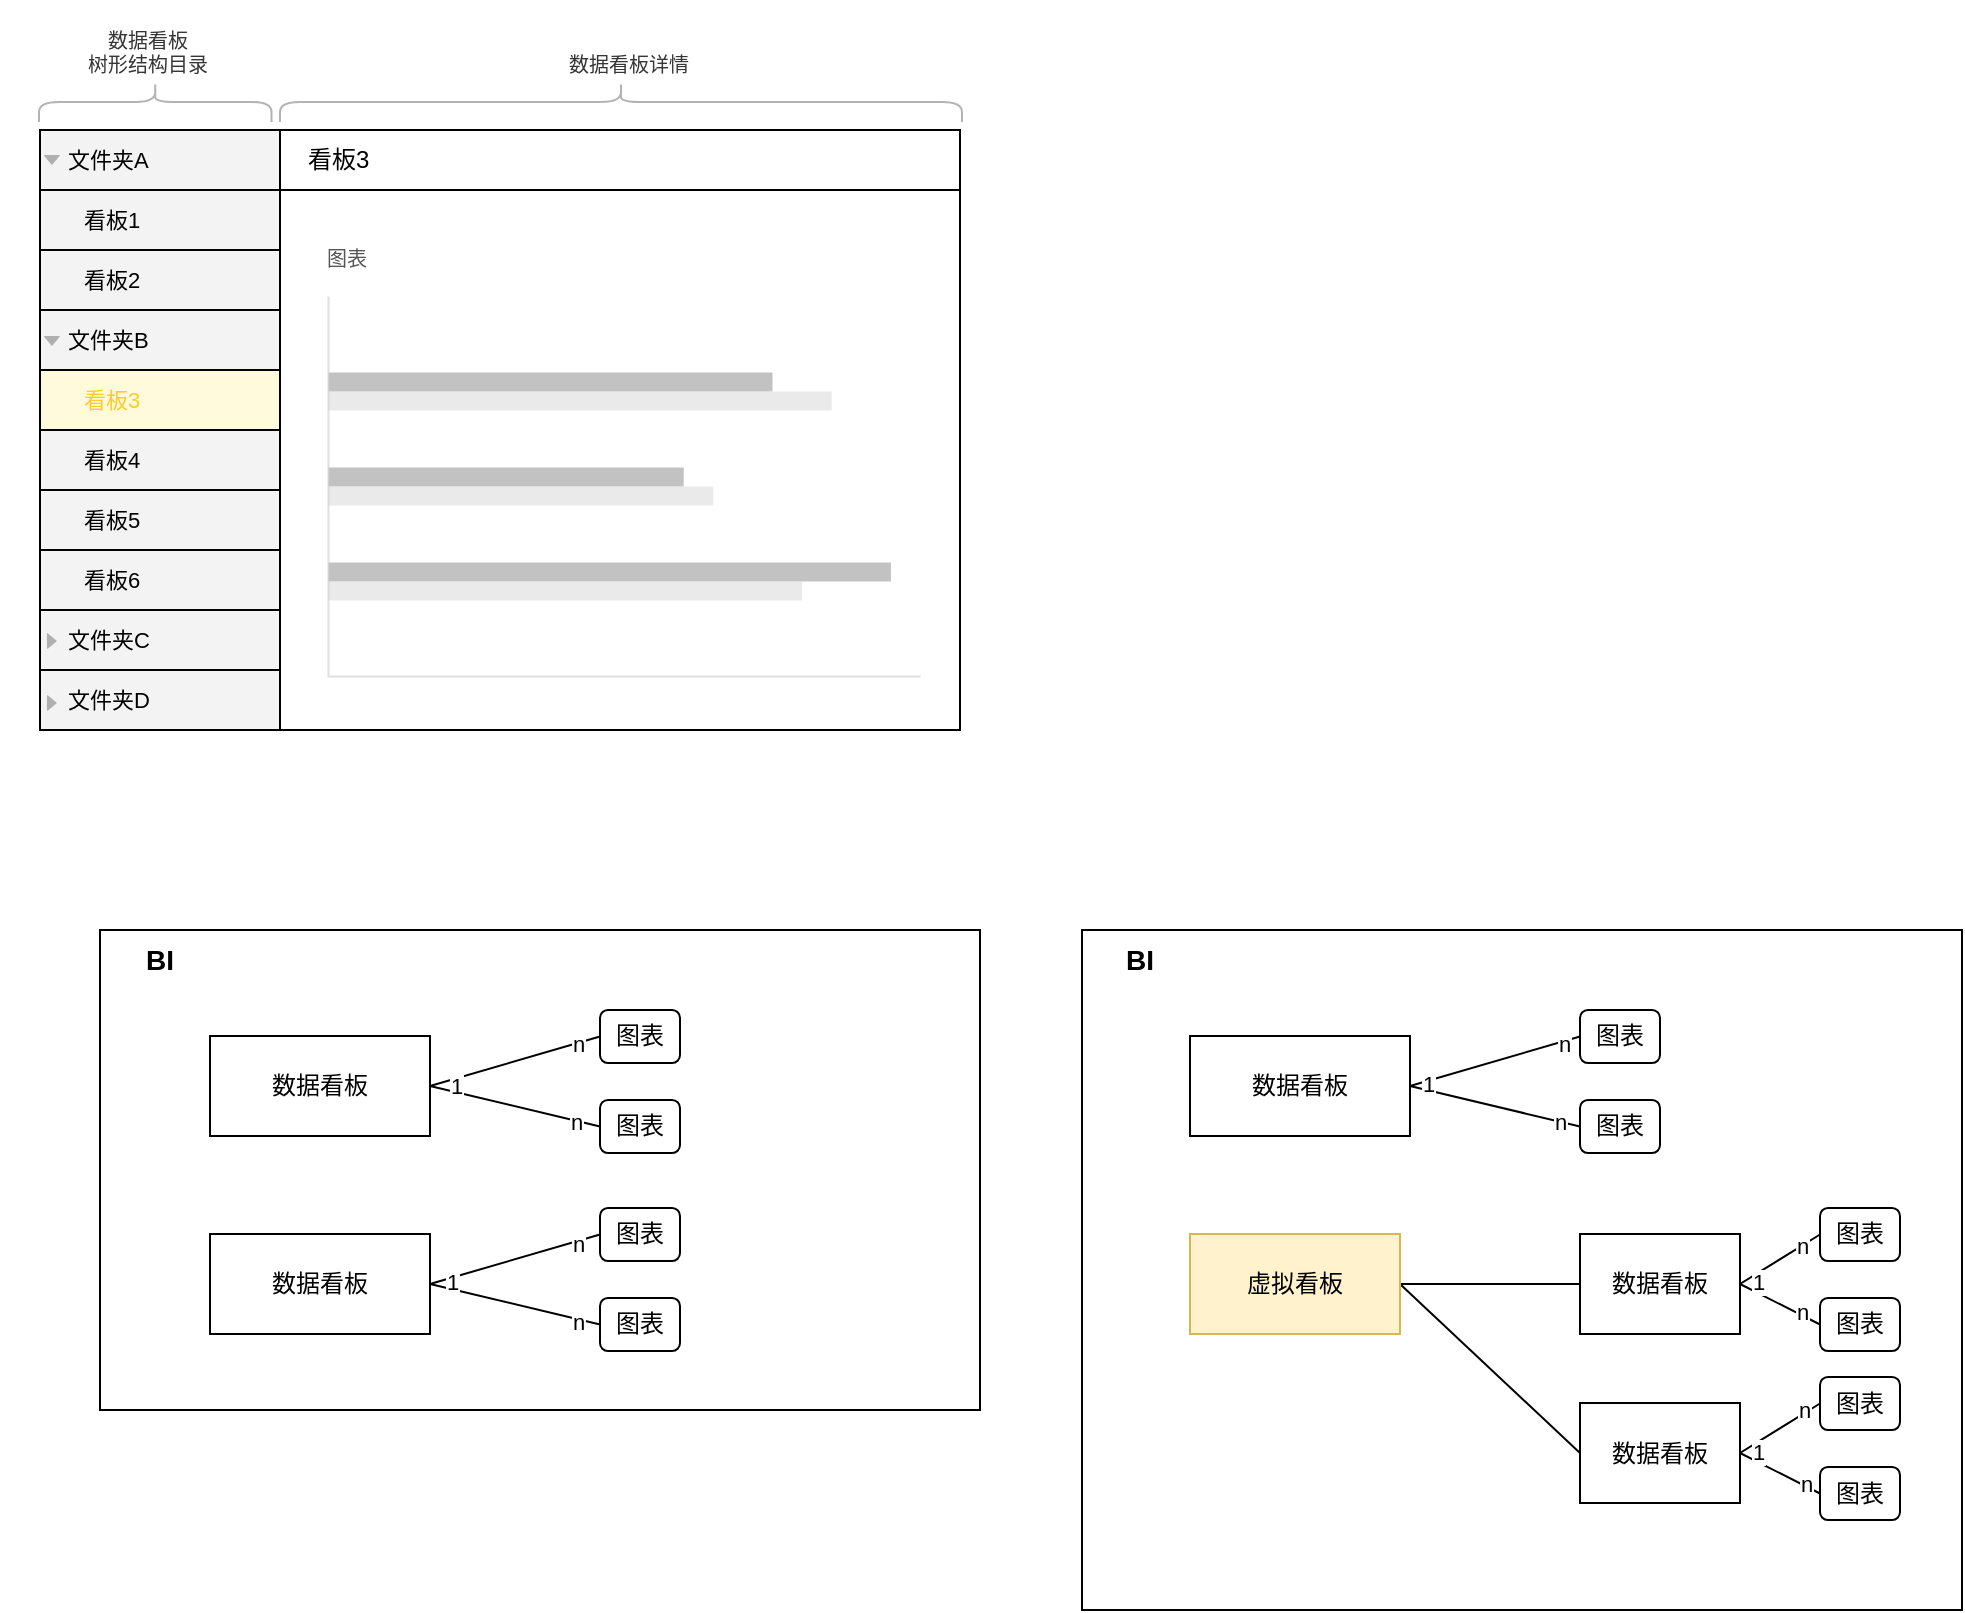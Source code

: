 <mxfile version="24.7.8">
  <diagram name="第 1 页" id="zlOiqVQvwRABKMJe_wMJ">
    <mxGraphModel dx="967" dy="541" grid="1" gridSize="10" guides="1" tooltips="1" connect="1" arrows="1" fold="1" page="1" pageScale="1" pageWidth="827" pageHeight="1169" math="0" shadow="0">
      <root>
        <mxCell id="0" />
        <mxCell id="1" parent="0" />
        <mxCell id="h7WIi_DsQQgCkxApf44P-24" value="" style="rounded=0;whiteSpace=wrap;html=1;" vertex="1" parent="1">
          <mxGeometry x="110" y="500" width="440" height="240" as="geometry" />
        </mxCell>
        <mxCell id="qJo_SdbEoeLukXndjE-c-46" value="" style="group" parent="1" vertex="1" connectable="0">
          <mxGeometry x="60" y="35" width="500" height="380" as="geometry" />
        </mxCell>
        <mxCell id="qJo_SdbEoeLukXndjE-c-45" value="" style="rounded=0;whiteSpace=wrap;html=1;strokeColor=none;" parent="qJo_SdbEoeLukXndjE-c-46" vertex="1">
          <mxGeometry width="500" height="380" as="geometry" />
        </mxCell>
        <mxCell id="qJo_SdbEoeLukXndjE-c-18" value="" style="whiteSpace=wrap;html=1;strokeColor=#000000;" parent="qJo_SdbEoeLukXndjE-c-46" vertex="1">
          <mxGeometry x="140" y="65" width="340" height="300" as="geometry" />
        </mxCell>
        <mxCell id="qJo_SdbEoeLukXndjE-c-19" value="看板3" style="rounded=0;whiteSpace=wrap;html=1;align=left;spacingLeft=12;strokeColor=#000000;" parent="qJo_SdbEoeLukXndjE-c-46" vertex="1">
          <mxGeometry x="140" y="65" width="340" height="30" as="geometry" />
        </mxCell>
        <mxCell id="qJo_SdbEoeLukXndjE-c-1" value="文件夹A" style="rounded=0;whiteSpace=wrap;html=1;align=left;spacingLeft=12;fillColor=#f3f3f3;fontSize=11;" parent="qJo_SdbEoeLukXndjE-c-46" vertex="1">
          <mxGeometry x="20" y="65" width="120" height="30" as="geometry" />
        </mxCell>
        <mxCell id="qJo_SdbEoeLukXndjE-c-2" value="看板1" style="rounded=0;whiteSpace=wrap;html=1;align=left;spacingLeft=20;fillColor=#f3f3f3;fontSize=11;" parent="qJo_SdbEoeLukXndjE-c-46" vertex="1">
          <mxGeometry x="20" y="95" width="120" height="30" as="geometry" />
        </mxCell>
        <mxCell id="qJo_SdbEoeLukXndjE-c-4" value="看板2" style="rounded=0;whiteSpace=wrap;html=1;align=left;spacingLeft=20;fillColor=#f3f3f3;fontSize=11;" parent="qJo_SdbEoeLukXndjE-c-46" vertex="1">
          <mxGeometry x="20" y="125" width="120" height="30" as="geometry" />
        </mxCell>
        <mxCell id="qJo_SdbEoeLukXndjE-c-5" value="文件夹B" style="rounded=0;whiteSpace=wrap;html=1;align=left;spacingLeft=12;fillColor=#f3f3f3;fontSize=11;" parent="qJo_SdbEoeLukXndjE-c-46" vertex="1">
          <mxGeometry x="20" y="155" width="120" height="30" as="geometry" />
        </mxCell>
        <mxCell id="qJo_SdbEoeLukXndjE-c-6" value="看板3" style="rounded=0;whiteSpace=wrap;html=1;align=left;spacingLeft=20;fillColor=#FFFADB;fontColor=#FFCC26;fontSize=11;" parent="qJo_SdbEoeLukXndjE-c-46" vertex="1">
          <mxGeometry x="20" y="185" width="120" height="30" as="geometry" />
        </mxCell>
        <mxCell id="qJo_SdbEoeLukXndjE-c-7" value="看板4" style="rounded=0;whiteSpace=wrap;html=1;align=left;spacingLeft=20;fillColor=#f3f3f3;fontSize=11;" parent="qJo_SdbEoeLukXndjE-c-46" vertex="1">
          <mxGeometry x="20" y="215" width="120" height="30" as="geometry" />
        </mxCell>
        <mxCell id="qJo_SdbEoeLukXndjE-c-8" value="看板5" style="rounded=0;whiteSpace=wrap;html=1;align=left;spacingLeft=20;fillColor=#f3f3f3;fontSize=11;" parent="qJo_SdbEoeLukXndjE-c-46" vertex="1">
          <mxGeometry x="20" y="245" width="120" height="30" as="geometry" />
        </mxCell>
        <mxCell id="qJo_SdbEoeLukXndjE-c-9" value="" style="strokeWidth=2;html=1;shape=mxgraph.flowchart.extract_or_measurement;whiteSpace=wrap;fillStyle=solid;fillColor=#B0B0B0;strokeColor=none;rotation=-180;" parent="qJo_SdbEoeLukXndjE-c-46" vertex="1">
          <mxGeometry x="22" y="77.5" width="7.92" height="5" as="geometry" />
        </mxCell>
        <mxCell id="qJo_SdbEoeLukXndjE-c-12" value="" style="strokeWidth=2;html=1;shape=mxgraph.flowchart.extract_or_measurement;whiteSpace=wrap;fillStyle=solid;fillColor=#B0B0B0;strokeColor=none;rotation=-180;" parent="qJo_SdbEoeLukXndjE-c-46" vertex="1">
          <mxGeometry x="22" y="168" width="7.92" height="5" as="geometry" />
        </mxCell>
        <mxCell id="qJo_SdbEoeLukXndjE-c-13" value="看板6" style="rounded=0;whiteSpace=wrap;html=1;align=left;spacingLeft=20;fillColor=#f3f3f3;fontSize=11;" parent="qJo_SdbEoeLukXndjE-c-46" vertex="1">
          <mxGeometry x="20" y="275" width="120" height="30" as="geometry" />
        </mxCell>
        <mxCell id="qJo_SdbEoeLukXndjE-c-14" value="文件夹C" style="rounded=0;whiteSpace=wrap;html=1;align=left;spacingLeft=12;fillColor=#f3f3f3;fontSize=11;" parent="qJo_SdbEoeLukXndjE-c-46" vertex="1">
          <mxGeometry x="20" y="305" width="120" height="30" as="geometry" />
        </mxCell>
        <mxCell id="qJo_SdbEoeLukXndjE-c-15" value="文件夹D" style="rounded=0;whiteSpace=wrap;html=1;align=left;spacingLeft=12;fillColor=#f3f3f3;fontSize=11;" parent="qJo_SdbEoeLukXndjE-c-46" vertex="1">
          <mxGeometry x="20" y="335" width="120" height="30" as="geometry" />
        </mxCell>
        <mxCell id="qJo_SdbEoeLukXndjE-c-16" value="" style="strokeWidth=2;html=1;shape=mxgraph.flowchart.extract_or_measurement;whiteSpace=wrap;fillStyle=solid;fillColor=#B0B0B0;strokeColor=none;rotation=90;" parent="qJo_SdbEoeLukXndjE-c-46" vertex="1">
          <mxGeometry x="22" y="318" width="7.92" height="5" as="geometry" />
        </mxCell>
        <mxCell id="qJo_SdbEoeLukXndjE-c-17" value="" style="strokeWidth=2;html=1;shape=mxgraph.flowchart.extract_or_measurement;whiteSpace=wrap;fillStyle=solid;fillColor=#B0B0B0;strokeColor=none;rotation=90;" parent="qJo_SdbEoeLukXndjE-c-46" vertex="1">
          <mxGeometry x="22" y="349" width="7.92" height="5" as="geometry" />
        </mxCell>
        <mxCell id="qJo_SdbEoeLukXndjE-c-20" value="" style="verticalLabelPosition=bottom;shadow=0;dashed=0;align=center;html=1;verticalAlign=top;strokeWidth=0.5;shape=mxgraph.mockup.graphics.barChart;strokeColor=none;strokeColor2=none;strokeColor3=#cccccc;fillColor2=#999999;fillColor3=#dddddd;opacity=60;" parent="qJo_SdbEoeLukXndjE-c-46" vertex="1">
          <mxGeometry x="164" y="148" width="296" height="190" as="geometry" />
        </mxCell>
        <mxCell id="qJo_SdbEoeLukXndjE-c-36" value="" style="shape=curlyBracket;whiteSpace=wrap;html=1;rounded=1;flipH=1;labelPosition=right;verticalLabelPosition=middle;align=left;verticalAlign=middle;rotation=-90;strokeColor=#B3B3B3;" parent="qJo_SdbEoeLukXndjE-c-46" vertex="1">
          <mxGeometry x="300.5" y="-119.5" width="20" height="341" as="geometry" />
        </mxCell>
        <mxCell id="qJo_SdbEoeLukXndjE-c-37" value="数据看板详情" style="text;html=1;align=center;verticalAlign=middle;whiteSpace=wrap;rounded=0;fontColor=#363636;fontSize=10;" parent="qJo_SdbEoeLukXndjE-c-46" vertex="1">
          <mxGeometry x="275" y="17" width="79" height="30" as="geometry" />
        </mxCell>
        <mxCell id="qJo_SdbEoeLukXndjE-c-38" value="数据看板&lt;div style=&quot;font-size: 10px;&quot;&gt;树形结构目录&lt;/div&gt;" style="text;html=1;align=center;verticalAlign=middle;whiteSpace=wrap;rounded=0;fontColor=#363636;fontSize=10;" parent="qJo_SdbEoeLukXndjE-c-46" vertex="1">
          <mxGeometry x="34" y="11" width="80" height="30" as="geometry" />
        </mxCell>
        <mxCell id="qJo_SdbEoeLukXndjE-c-40" value="" style="shape=curlyBracket;whiteSpace=wrap;html=1;rounded=1;flipH=1;labelPosition=right;verticalLabelPosition=middle;align=left;verticalAlign=middle;rotation=-90;strokeColor=#B3B3B3;" parent="qJo_SdbEoeLukXndjE-c-46" vertex="1">
          <mxGeometry x="67.63" y="-7.12" width="20" height="116.25" as="geometry" />
        </mxCell>
        <mxCell id="qJo_SdbEoeLukXndjE-c-43" value="图表" style="text;html=1;align=center;verticalAlign=middle;resizable=0;points=[];autosize=1;strokeColor=none;fillColor=none;fontSize=10;fontColor=#555555;" parent="qJo_SdbEoeLukXndjE-c-46" vertex="1">
          <mxGeometry x="153" y="114" width="40" height="30" as="geometry" />
        </mxCell>
        <mxCell id="h7WIi_DsQQgCkxApf44P-7" style="rounded=0;orthogonalLoop=1;jettySize=auto;html=1;exitX=1;exitY=0.5;exitDx=0;exitDy=0;entryX=0;entryY=0.5;entryDx=0;entryDy=0;endArrow=none;endFill=0;" edge="1" parent="1" source="h7WIi_DsQQgCkxApf44P-14" target="h7WIi_DsQQgCkxApf44P-18">
          <mxGeometry relative="1" as="geometry">
            <mxPoint x="280" y="580" as="sourcePoint" />
            <mxPoint x="360.0" y="608" as="targetPoint" />
          </mxGeometry>
        </mxCell>
        <mxCell id="h7WIi_DsQQgCkxApf44P-52" value="n" style="edgeLabel;html=1;align=center;verticalAlign=middle;resizable=0;points=[];" vertex="1" connectable="0" parent="h7WIi_DsQQgCkxApf44P-7">
          <mxGeometry x="0.722" relative="1" as="geometry">
            <mxPoint as="offset" />
          </mxGeometry>
        </mxCell>
        <mxCell id="h7WIi_DsQQgCkxApf44P-5" style="rounded=0;orthogonalLoop=1;jettySize=auto;html=1;exitX=1;exitY=0.5;exitDx=0;exitDy=0;entryX=0;entryY=0.5;entryDx=0;entryDy=0;endArrow=none;endFill=0;" edge="1" parent="1" source="h7WIi_DsQQgCkxApf44P-14" target="h7WIi_DsQQgCkxApf44P-17">
          <mxGeometry relative="1" as="geometry">
            <mxPoint x="280" y="580" as="sourcePoint" />
            <mxPoint x="360.0" y="555" as="targetPoint" />
          </mxGeometry>
        </mxCell>
        <mxCell id="h7WIi_DsQQgCkxApf44P-51" value="n" style="edgeLabel;html=1;align=center;verticalAlign=middle;resizable=0;points=[];" vertex="1" connectable="0" parent="h7WIi_DsQQgCkxApf44P-5">
          <mxGeometry x="0.743" relative="1" as="geometry">
            <mxPoint as="offset" />
          </mxGeometry>
        </mxCell>
        <mxCell id="h7WIi_DsQQgCkxApf44P-56" value="1" style="edgeLabel;html=1;align=center;verticalAlign=middle;resizable=0;points=[];" vertex="1" connectable="0" parent="h7WIi_DsQQgCkxApf44P-5">
          <mxGeometry x="-0.73" y="-3" relative="1" as="geometry">
            <mxPoint as="offset" />
          </mxGeometry>
        </mxCell>
        <mxCell id="h7WIi_DsQQgCkxApf44P-14" value="数据看板" style="html=1;whiteSpace=wrap;" vertex="1" parent="1">
          <mxGeometry x="165" y="553" width="110" height="50" as="geometry" />
        </mxCell>
        <mxCell id="h7WIi_DsQQgCkxApf44P-17" value="图表" style="rounded=1;whiteSpace=wrap;html=1;" vertex="1" parent="1">
          <mxGeometry x="360" y="540" width="40" height="26.5" as="geometry" />
        </mxCell>
        <mxCell id="h7WIi_DsQQgCkxApf44P-18" value="图表" style="rounded=1;whiteSpace=wrap;html=1;" vertex="1" parent="1">
          <mxGeometry x="360" y="585" width="40" height="26.5" as="geometry" />
        </mxCell>
        <mxCell id="h7WIi_DsQQgCkxApf44P-19" style="rounded=0;orthogonalLoop=1;jettySize=auto;html=1;exitX=1;exitY=0.5;exitDx=0;exitDy=0;entryX=0;entryY=0.5;entryDx=0;entryDy=0;endArrow=none;endFill=0;" edge="1" parent="1" source="h7WIi_DsQQgCkxApf44P-21" target="h7WIi_DsQQgCkxApf44P-23">
          <mxGeometry relative="1" as="geometry">
            <mxPoint x="280" y="679" as="sourcePoint" />
            <mxPoint x="360.0" y="707" as="targetPoint" />
          </mxGeometry>
        </mxCell>
        <mxCell id="h7WIi_DsQQgCkxApf44P-54" value="n" style="edgeLabel;html=1;align=center;verticalAlign=middle;resizable=0;points=[];" vertex="1" connectable="0" parent="h7WIi_DsQQgCkxApf44P-19">
          <mxGeometry x="0.745" y="-1" relative="1" as="geometry">
            <mxPoint as="offset" />
          </mxGeometry>
        </mxCell>
        <mxCell id="h7WIi_DsQQgCkxApf44P-20" style="rounded=0;orthogonalLoop=1;jettySize=auto;html=1;exitX=1;exitY=0.5;exitDx=0;exitDy=0;entryX=0;entryY=0.5;entryDx=0;entryDy=0;endArrow=none;endFill=0;" edge="1" parent="1" source="h7WIi_DsQQgCkxApf44P-21" target="h7WIi_DsQQgCkxApf44P-22">
          <mxGeometry relative="1" as="geometry">
            <mxPoint x="280" y="679" as="sourcePoint" />
            <mxPoint x="360.0" y="654" as="targetPoint" />
          </mxGeometry>
        </mxCell>
        <mxCell id="h7WIi_DsQQgCkxApf44P-53" value="n" style="edgeLabel;html=1;align=center;verticalAlign=middle;resizable=0;points=[];" vertex="1" connectable="0" parent="h7WIi_DsQQgCkxApf44P-20">
          <mxGeometry x="0.737" y="-1" relative="1" as="geometry">
            <mxPoint as="offset" />
          </mxGeometry>
        </mxCell>
        <mxCell id="h7WIi_DsQQgCkxApf44P-55" value="1" style="edgeLabel;html=1;align=center;verticalAlign=middle;resizable=0;points=[];" vertex="1" connectable="0" parent="h7WIi_DsQQgCkxApf44P-20">
          <mxGeometry x="-0.756" y="-1" relative="1" as="geometry">
            <mxPoint y="1" as="offset" />
          </mxGeometry>
        </mxCell>
        <mxCell id="h7WIi_DsQQgCkxApf44P-21" value="数据看板" style="html=1;whiteSpace=wrap;" vertex="1" parent="1">
          <mxGeometry x="165" y="652" width="110" height="50" as="geometry" />
        </mxCell>
        <mxCell id="h7WIi_DsQQgCkxApf44P-22" value="图表" style="rounded=1;whiteSpace=wrap;html=1;" vertex="1" parent="1">
          <mxGeometry x="360" y="639" width="40" height="26.5" as="geometry" />
        </mxCell>
        <mxCell id="h7WIi_DsQQgCkxApf44P-23" value="图表" style="rounded=1;whiteSpace=wrap;html=1;" vertex="1" parent="1">
          <mxGeometry x="360" y="684" width="40" height="26.5" as="geometry" />
        </mxCell>
        <mxCell id="h7WIi_DsQQgCkxApf44P-25" value="BI" style="text;html=1;align=center;verticalAlign=middle;whiteSpace=wrap;rounded=0;fontSize=14;fontStyle=1" vertex="1" parent="1">
          <mxGeometry x="110" y="500" width="60" height="30" as="geometry" />
        </mxCell>
        <mxCell id="h7WIi_DsQQgCkxApf44P-26" value="" style="rounded=0;whiteSpace=wrap;html=1;" vertex="1" parent="1">
          <mxGeometry x="601" y="500" width="440" height="340" as="geometry" />
        </mxCell>
        <mxCell id="h7WIi_DsQQgCkxApf44P-49" style="rounded=0;orthogonalLoop=1;jettySize=auto;html=1;exitX=1;exitY=0.5;exitDx=0;exitDy=0;endArrow=none;endFill=0;entryX=0;entryY=0.5;entryDx=0;entryDy=0;" edge="1" parent="1" source="h7WIi_DsQQgCkxApf44P-29" target="h7WIi_DsQQgCkxApf44P-30">
          <mxGeometry relative="1" as="geometry" />
        </mxCell>
        <mxCell id="h7WIi_DsQQgCkxApf44P-57" value="n" style="edgeLabel;html=1;align=center;verticalAlign=middle;resizable=0;points=[];" vertex="1" connectable="0" parent="h7WIi_DsQQgCkxApf44P-49">
          <mxGeometry x="0.804" y="-1" relative="1" as="geometry">
            <mxPoint as="offset" />
          </mxGeometry>
        </mxCell>
        <mxCell id="h7WIi_DsQQgCkxApf44P-50" style="rounded=0;orthogonalLoop=1;jettySize=auto;html=1;exitX=1;exitY=0.5;exitDx=0;exitDy=0;entryX=0;entryY=0.5;entryDx=0;entryDy=0;endArrow=none;endFill=0;" edge="1" parent="1" source="h7WIi_DsQQgCkxApf44P-29" target="h7WIi_DsQQgCkxApf44P-31">
          <mxGeometry relative="1" as="geometry" />
        </mxCell>
        <mxCell id="h7WIi_DsQQgCkxApf44P-58" value="n" style="edgeLabel;html=1;align=center;verticalAlign=middle;resizable=0;points=[];" vertex="1" connectable="0" parent="h7WIi_DsQQgCkxApf44P-50">
          <mxGeometry x="0.753" relative="1" as="geometry">
            <mxPoint as="offset" />
          </mxGeometry>
        </mxCell>
        <mxCell id="h7WIi_DsQQgCkxApf44P-59" value="1" style="edgeLabel;html=1;align=center;verticalAlign=middle;resizable=0;points=[];" vertex="1" connectable="0" parent="h7WIi_DsQQgCkxApf44P-50">
          <mxGeometry x="-0.836" y="1" relative="1" as="geometry">
            <mxPoint x="2" y="-2" as="offset" />
          </mxGeometry>
        </mxCell>
        <mxCell id="h7WIi_DsQQgCkxApf44P-29" value="数据看板" style="html=1;whiteSpace=wrap;" vertex="1" parent="1">
          <mxGeometry x="655" y="553" width="110" height="50" as="geometry" />
        </mxCell>
        <mxCell id="h7WIi_DsQQgCkxApf44P-30" value="图表" style="rounded=1;whiteSpace=wrap;html=1;" vertex="1" parent="1">
          <mxGeometry x="850" y="540" width="40" height="26.5" as="geometry" />
        </mxCell>
        <mxCell id="h7WIi_DsQQgCkxApf44P-31" value="图表" style="rounded=1;whiteSpace=wrap;html=1;" vertex="1" parent="1">
          <mxGeometry x="850" y="585" width="40" height="26.5" as="geometry" />
        </mxCell>
        <mxCell id="h7WIi_DsQQgCkxApf44P-32" style="rounded=0;orthogonalLoop=1;jettySize=auto;html=1;exitX=1;exitY=0.5;exitDx=0;exitDy=0;entryX=0;entryY=0.5;entryDx=0;entryDy=0;endArrow=none;endFill=0;" edge="1" parent="1" source="h7WIi_DsQQgCkxApf44P-34" target="h7WIi_DsQQgCkxApf44P-36">
          <mxGeometry relative="1" as="geometry">
            <mxPoint x="770" y="679" as="sourcePoint" />
            <mxPoint x="850.0" y="707" as="targetPoint" />
          </mxGeometry>
        </mxCell>
        <mxCell id="h7WIi_DsQQgCkxApf44P-61" value="n" style="edgeLabel;html=1;align=center;verticalAlign=middle;resizable=0;points=[];" vertex="1" connectable="0" parent="h7WIi_DsQQgCkxApf44P-32">
          <mxGeometry x="0.505" y="1" relative="1" as="geometry">
            <mxPoint as="offset" />
          </mxGeometry>
        </mxCell>
        <mxCell id="h7WIi_DsQQgCkxApf44P-33" style="rounded=0;orthogonalLoop=1;jettySize=auto;html=1;exitX=1;exitY=0.5;exitDx=0;exitDy=0;entryX=0;entryY=0.5;entryDx=0;entryDy=0;endArrow=none;endFill=0;" edge="1" parent="1" source="h7WIi_DsQQgCkxApf44P-34" target="h7WIi_DsQQgCkxApf44P-35">
          <mxGeometry relative="1" as="geometry">
            <mxPoint x="770" y="679" as="sourcePoint" />
            <mxPoint x="850.0" y="654" as="targetPoint" />
          </mxGeometry>
        </mxCell>
        <mxCell id="h7WIi_DsQQgCkxApf44P-60" value="n" style="edgeLabel;html=1;align=center;verticalAlign=middle;resizable=0;points=[];" vertex="1" connectable="0" parent="h7WIi_DsQQgCkxApf44P-33">
          <mxGeometry x="0.561" relative="1" as="geometry">
            <mxPoint as="offset" />
          </mxGeometry>
        </mxCell>
        <mxCell id="h7WIi_DsQQgCkxApf44P-62" value="1" style="edgeLabel;html=1;align=center;verticalAlign=middle;resizable=0;points=[];" vertex="1" connectable="0" parent="h7WIi_DsQQgCkxApf44P-33">
          <mxGeometry x="-0.646" y="-1" relative="1" as="geometry">
            <mxPoint x="1" y="2" as="offset" />
          </mxGeometry>
        </mxCell>
        <mxCell id="h7WIi_DsQQgCkxApf44P-34" value="数据看板" style="html=1;whiteSpace=wrap;" vertex="1" parent="1">
          <mxGeometry x="850" y="652" width="80" height="50" as="geometry" />
        </mxCell>
        <mxCell id="h7WIi_DsQQgCkxApf44P-35" value="图表" style="rounded=1;whiteSpace=wrap;html=1;" vertex="1" parent="1">
          <mxGeometry x="970" y="639" width="40" height="26.5" as="geometry" />
        </mxCell>
        <mxCell id="h7WIi_DsQQgCkxApf44P-36" value="图表" style="rounded=1;whiteSpace=wrap;html=1;" vertex="1" parent="1">
          <mxGeometry x="970" y="684" width="40" height="26.5" as="geometry" />
        </mxCell>
        <mxCell id="h7WIi_DsQQgCkxApf44P-37" value="BI" style="text;html=1;align=center;verticalAlign=middle;whiteSpace=wrap;rounded=0;fontStyle=1;fontSize=14;" vertex="1" parent="1">
          <mxGeometry x="600" y="500" width="60" height="30" as="geometry" />
        </mxCell>
        <mxCell id="h7WIi_DsQQgCkxApf44P-47" style="rounded=0;orthogonalLoop=1;jettySize=auto;html=1;exitX=1;exitY=0.5;exitDx=0;exitDy=0;entryX=0;entryY=0.5;entryDx=0;entryDy=0;endArrow=none;endFill=0;" edge="1" parent="1" source="h7WIi_DsQQgCkxApf44P-38" target="h7WIi_DsQQgCkxApf44P-34">
          <mxGeometry relative="1" as="geometry" />
        </mxCell>
        <mxCell id="h7WIi_DsQQgCkxApf44P-48" style="rounded=0;orthogonalLoop=1;jettySize=auto;html=1;exitX=1;exitY=0.5;exitDx=0;exitDy=0;entryX=0;entryY=0.5;entryDx=0;entryDy=0;endArrow=none;endFill=0;" edge="1" parent="1" source="h7WIi_DsQQgCkxApf44P-38" target="h7WIi_DsQQgCkxApf44P-44">
          <mxGeometry relative="1" as="geometry" />
        </mxCell>
        <mxCell id="h7WIi_DsQQgCkxApf44P-38" value="虚拟看板" style="html=1;whiteSpace=wrap;fillColor=#fff2cc;strokeColor=#d6b656;" vertex="1" parent="1">
          <mxGeometry x="655" y="652" width="105" height="50" as="geometry" />
        </mxCell>
        <mxCell id="h7WIi_DsQQgCkxApf44P-42" style="rounded=0;orthogonalLoop=1;jettySize=auto;html=1;exitX=1;exitY=0.5;exitDx=0;exitDy=0;entryX=0;entryY=0.5;entryDx=0;entryDy=0;endArrow=none;endFill=0;" edge="1" parent="1" source="h7WIi_DsQQgCkxApf44P-44" target="h7WIi_DsQQgCkxApf44P-46">
          <mxGeometry relative="1" as="geometry">
            <mxPoint x="770" y="763.5" as="sourcePoint" />
            <mxPoint x="850.0" y="791.5" as="targetPoint" />
          </mxGeometry>
        </mxCell>
        <mxCell id="h7WIi_DsQQgCkxApf44P-64" value="n" style="edgeLabel;html=1;align=center;verticalAlign=middle;resizable=0;points=[];" vertex="1" connectable="0" parent="h7WIi_DsQQgCkxApf44P-42">
          <mxGeometry x="0.61" y="1" relative="1" as="geometry">
            <mxPoint as="offset" />
          </mxGeometry>
        </mxCell>
        <mxCell id="h7WIi_DsQQgCkxApf44P-43" style="rounded=0;orthogonalLoop=1;jettySize=auto;html=1;exitX=1;exitY=0.5;exitDx=0;exitDy=0;entryX=0;entryY=0.5;entryDx=0;entryDy=0;endArrow=none;endFill=0;" edge="1" parent="1" source="h7WIi_DsQQgCkxApf44P-44" target="h7WIi_DsQQgCkxApf44P-45">
          <mxGeometry relative="1" as="geometry">
            <mxPoint x="770" y="763.5" as="sourcePoint" />
            <mxPoint x="850.0" y="738.5" as="targetPoint" />
          </mxGeometry>
        </mxCell>
        <mxCell id="h7WIi_DsQQgCkxApf44P-63" value="n" style="edgeLabel;html=1;align=center;verticalAlign=middle;resizable=0;points=[];" vertex="1" connectable="0" parent="h7WIi_DsQQgCkxApf44P-43">
          <mxGeometry x="0.73" y="-1" relative="1" as="geometry">
            <mxPoint x="-3" y="-1" as="offset" />
          </mxGeometry>
        </mxCell>
        <mxCell id="h7WIi_DsQQgCkxApf44P-65" value="1" style="edgeLabel;html=1;align=center;verticalAlign=middle;resizable=0;points=[];" vertex="1" connectable="0" parent="h7WIi_DsQQgCkxApf44P-43">
          <mxGeometry x="-0.764" y="-1" relative="1" as="geometry">
            <mxPoint x="4" y="1" as="offset" />
          </mxGeometry>
        </mxCell>
        <mxCell id="h7WIi_DsQQgCkxApf44P-44" value="数据看板" style="html=1;whiteSpace=wrap;" vertex="1" parent="1">
          <mxGeometry x="850" y="736.5" width="80" height="50" as="geometry" />
        </mxCell>
        <mxCell id="h7WIi_DsQQgCkxApf44P-45" value="图表" style="rounded=1;whiteSpace=wrap;html=1;" vertex="1" parent="1">
          <mxGeometry x="970" y="723.5" width="40" height="26.5" as="geometry" />
        </mxCell>
        <mxCell id="h7WIi_DsQQgCkxApf44P-46" value="图表" style="rounded=1;whiteSpace=wrap;html=1;" vertex="1" parent="1">
          <mxGeometry x="970" y="768.5" width="40" height="26.5" as="geometry" />
        </mxCell>
      </root>
    </mxGraphModel>
  </diagram>
</mxfile>
